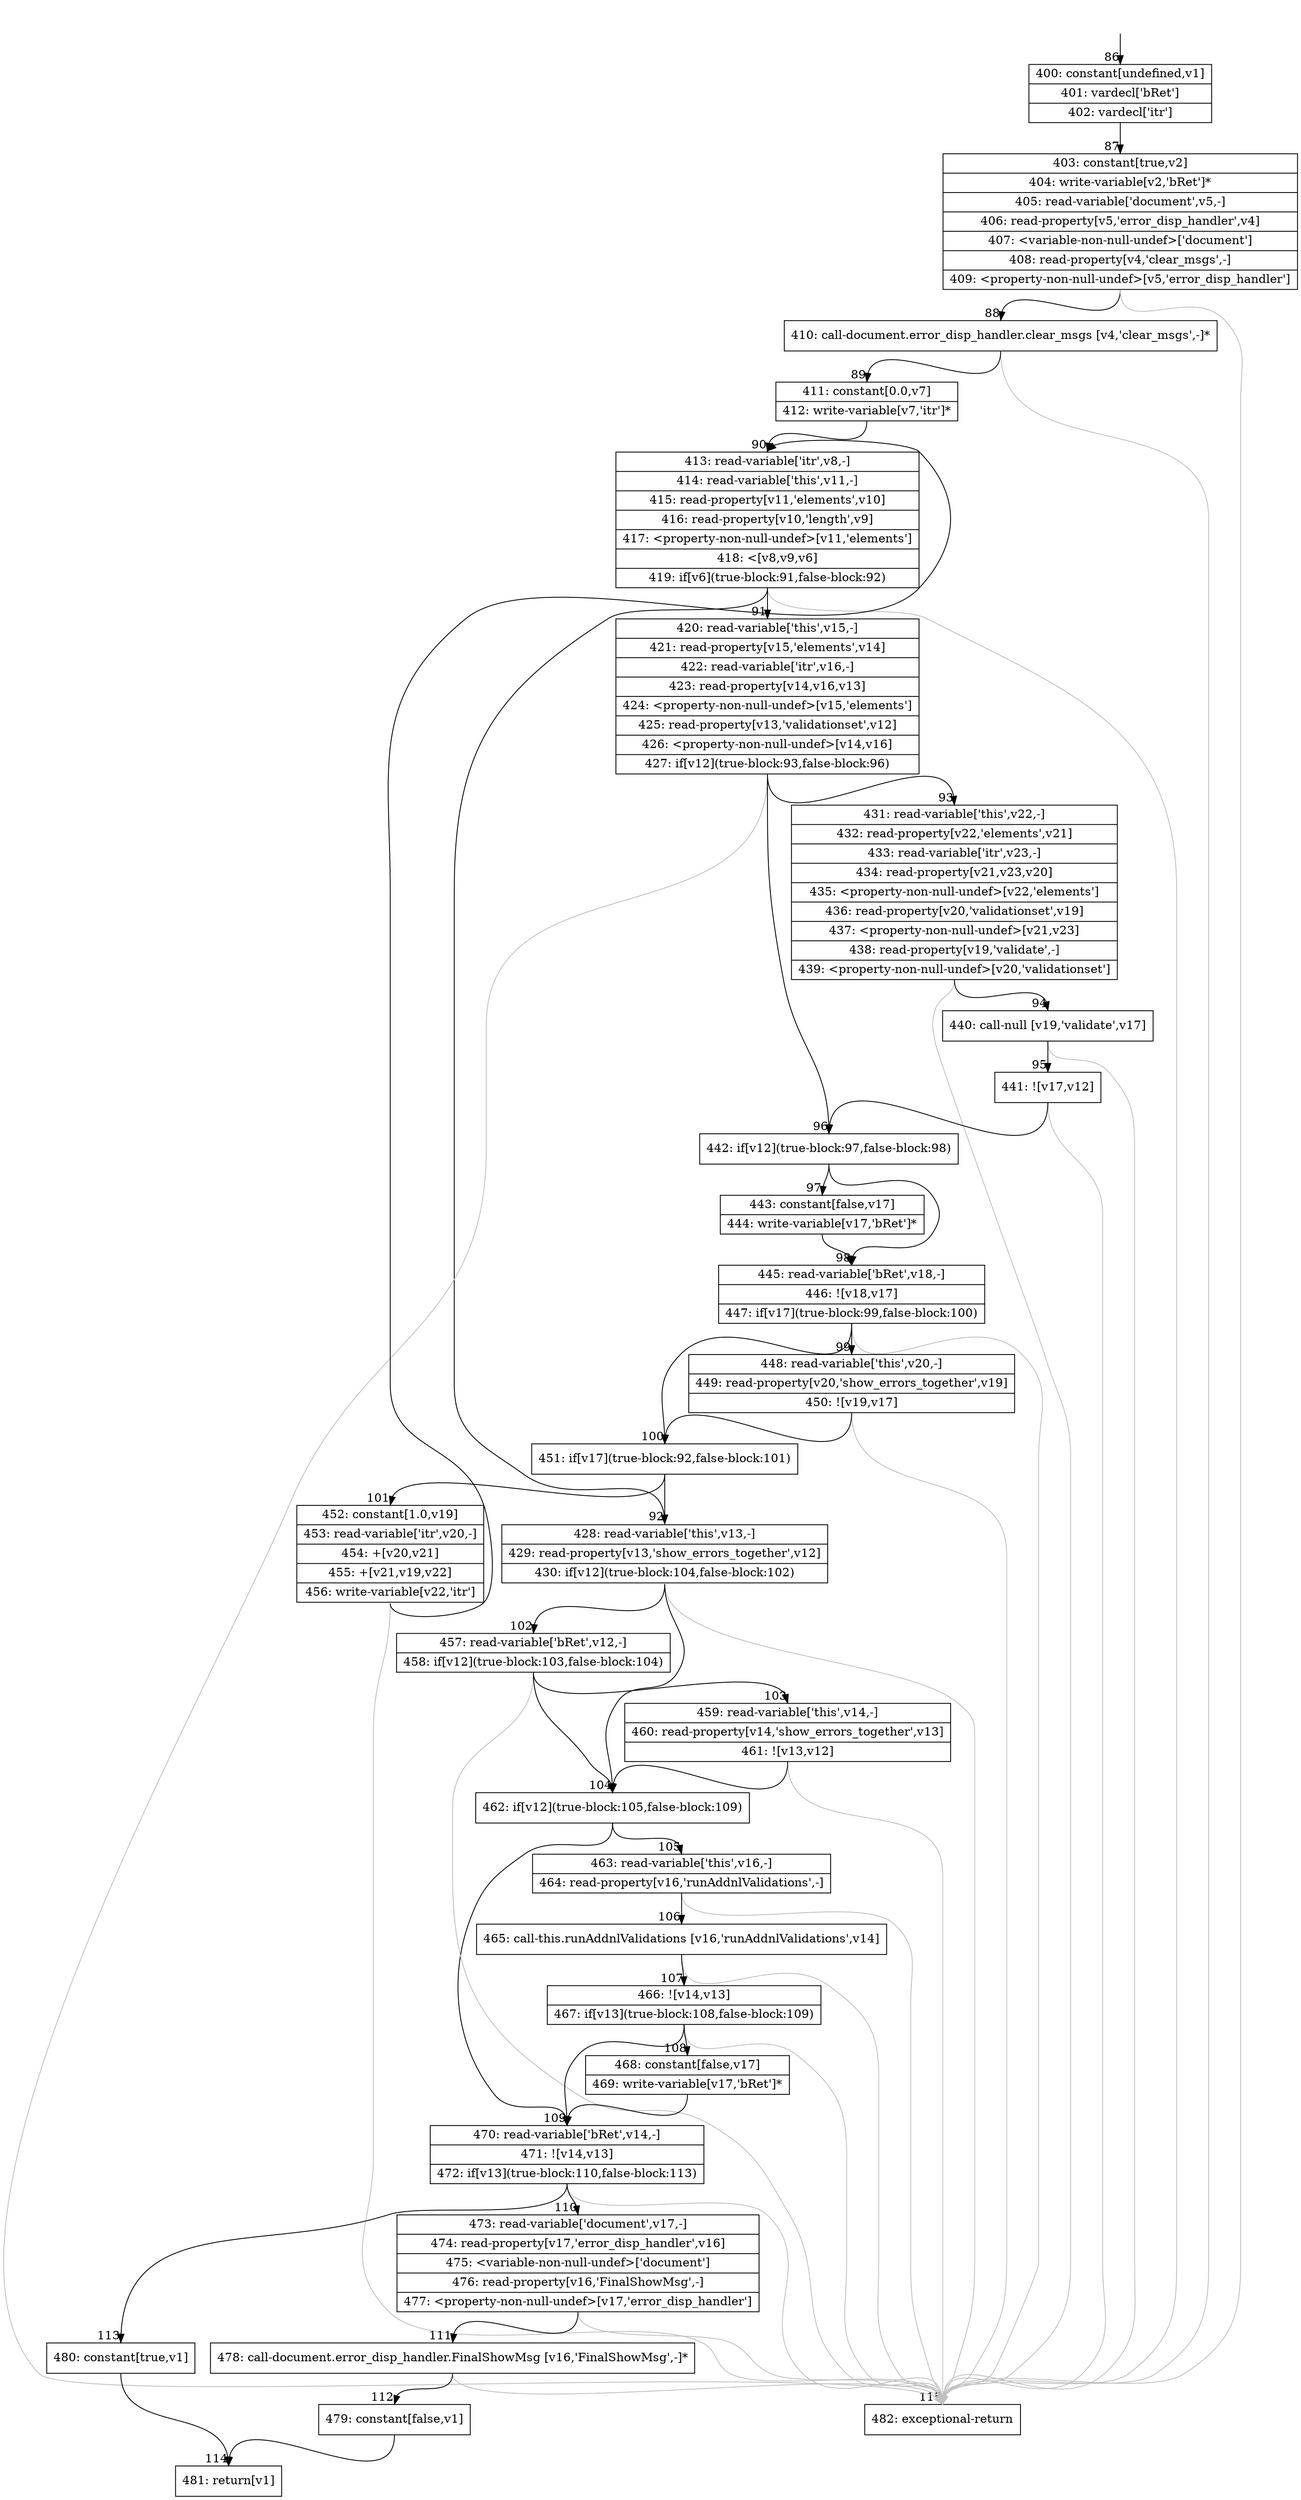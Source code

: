 digraph {
rankdir="TD"
BB_entry11[shape=none,label=""];
BB_entry11 -> BB86 [tailport=s, headport=n, headlabel="    86"]
BB86 [shape=record label="{400: constant[undefined,v1]|401: vardecl['bRet']|402: vardecl['itr']}" ] 
BB86 -> BB87 [tailport=s, headport=n, headlabel="      87"]
BB87 [shape=record label="{403: constant[true,v2]|404: write-variable[v2,'bRet']*|405: read-variable['document',v5,-]|406: read-property[v5,'error_disp_handler',v4]|407: \<variable-non-null-undef\>['document']|408: read-property[v4,'clear_msgs',-]|409: \<property-non-null-undef\>[v5,'error_disp_handler']}" ] 
BB87 -> BB88 [tailport=s, headport=n, headlabel="      88"]
BB87 -> BB115 [tailport=s, headport=n, color=gray, headlabel="      115"]
BB88 [shape=record label="{410: call-document.error_disp_handler.clear_msgs [v4,'clear_msgs',-]*}" ] 
BB88 -> BB89 [tailport=s, headport=n, headlabel="      89"]
BB88 -> BB115 [tailport=s, headport=n, color=gray]
BB89 [shape=record label="{411: constant[0.0,v7]|412: write-variable[v7,'itr']*}" ] 
BB89 -> BB90 [tailport=s, headport=n, headlabel="      90"]
BB90 [shape=record label="{413: read-variable['itr',v8,-]|414: read-variable['this',v11,-]|415: read-property[v11,'elements',v10]|416: read-property[v10,'length',v9]|417: \<property-non-null-undef\>[v11,'elements']|418: \<[v8,v9,v6]|419: if[v6](true-block:91,false-block:92)}" ] 
BB90 -> BB91 [tailport=s, headport=n, headlabel="      91"]
BB90 -> BB92 [tailport=s, headport=n, headlabel="      92"]
BB90 -> BB115 [tailport=s, headport=n, color=gray]
BB91 [shape=record label="{420: read-variable['this',v15,-]|421: read-property[v15,'elements',v14]|422: read-variable['itr',v16,-]|423: read-property[v14,v16,v13]|424: \<property-non-null-undef\>[v15,'elements']|425: read-property[v13,'validationset',v12]|426: \<property-non-null-undef\>[v14,v16]|427: if[v12](true-block:93,false-block:96)}" ] 
BB91 -> BB96 [tailport=s, headport=n, headlabel="      96"]
BB91 -> BB93 [tailport=s, headport=n, headlabel="      93"]
BB91 -> BB115 [tailport=s, headport=n, color=gray]
BB92 [shape=record label="{428: read-variable['this',v13,-]|429: read-property[v13,'show_errors_together',v12]|430: if[v12](true-block:104,false-block:102)}" ] 
BB92 -> BB104 [tailport=s, headport=n, headlabel="      104"]
BB92 -> BB102 [tailport=s, headport=n, headlabel="      102"]
BB92 -> BB115 [tailport=s, headport=n, color=gray]
BB93 [shape=record label="{431: read-variable['this',v22,-]|432: read-property[v22,'elements',v21]|433: read-variable['itr',v23,-]|434: read-property[v21,v23,v20]|435: \<property-non-null-undef\>[v22,'elements']|436: read-property[v20,'validationset',v19]|437: \<property-non-null-undef\>[v21,v23]|438: read-property[v19,'validate',-]|439: \<property-non-null-undef\>[v20,'validationset']}" ] 
BB93 -> BB94 [tailport=s, headport=n, headlabel="      94"]
BB93 -> BB115 [tailport=s, headport=n, color=gray]
BB94 [shape=record label="{440: call-null [v19,'validate',v17]}" ] 
BB94 -> BB95 [tailport=s, headport=n, headlabel="      95"]
BB94 -> BB115 [tailport=s, headport=n, color=gray]
BB95 [shape=record label="{441: ![v17,v12]}" ] 
BB95 -> BB96 [tailport=s, headport=n]
BB95 -> BB115 [tailport=s, headport=n, color=gray]
BB96 [shape=record label="{442: if[v12](true-block:97,false-block:98)}" ] 
BB96 -> BB97 [tailport=s, headport=n, headlabel="      97"]
BB96 -> BB98 [tailport=s, headport=n, headlabel="      98"]
BB97 [shape=record label="{443: constant[false,v17]|444: write-variable[v17,'bRet']*}" ] 
BB97 -> BB98 [tailport=s, headport=n]
BB98 [shape=record label="{445: read-variable['bRet',v18,-]|446: ![v18,v17]|447: if[v17](true-block:99,false-block:100)}" ] 
BB98 -> BB100 [tailport=s, headport=n, headlabel="      100"]
BB98 -> BB99 [tailport=s, headport=n, headlabel="      99"]
BB98 -> BB115 [tailport=s, headport=n, color=gray]
BB99 [shape=record label="{448: read-variable['this',v20,-]|449: read-property[v20,'show_errors_together',v19]|450: ![v19,v17]}" ] 
BB99 -> BB100 [tailport=s, headport=n]
BB99 -> BB115 [tailport=s, headport=n, color=gray]
BB100 [shape=record label="{451: if[v17](true-block:92,false-block:101)}" ] 
BB100 -> BB92 [tailport=s, headport=n]
BB100 -> BB101 [tailport=s, headport=n, headlabel="      101"]
BB101 [shape=record label="{452: constant[1.0,v19]|453: read-variable['itr',v20,-]|454: +[v20,v21]|455: +[v21,v19,v22]|456: write-variable[v22,'itr']}" ] 
BB101 -> BB90 [tailport=s, headport=n]
BB101 -> BB115 [tailport=s, headport=n, color=gray]
BB102 [shape=record label="{457: read-variable['bRet',v12,-]|458: if[v12](true-block:103,false-block:104)}" ] 
BB102 -> BB104 [tailport=s, headport=n]
BB102 -> BB103 [tailport=s, headport=n, headlabel="      103"]
BB102 -> BB115 [tailport=s, headport=n, color=gray]
BB103 [shape=record label="{459: read-variable['this',v14,-]|460: read-property[v14,'show_errors_together',v13]|461: ![v13,v12]}" ] 
BB103 -> BB104 [tailport=s, headport=n]
BB103 -> BB115 [tailport=s, headport=n, color=gray]
BB104 [shape=record label="{462: if[v12](true-block:105,false-block:109)}" ] 
BB104 -> BB105 [tailport=s, headport=n, headlabel="      105"]
BB104 -> BB109 [tailport=s, headport=n, headlabel="      109"]
BB105 [shape=record label="{463: read-variable['this',v16,-]|464: read-property[v16,'runAddnlValidations',-]}" ] 
BB105 -> BB106 [tailport=s, headport=n, headlabel="      106"]
BB105 -> BB115 [tailport=s, headport=n, color=gray]
BB106 [shape=record label="{465: call-this.runAddnlValidations [v16,'runAddnlValidations',v14]}" ] 
BB106 -> BB107 [tailport=s, headport=n, headlabel="      107"]
BB106 -> BB115 [tailport=s, headport=n, color=gray]
BB107 [shape=record label="{466: ![v14,v13]|467: if[v13](true-block:108,false-block:109)}" ] 
BB107 -> BB108 [tailport=s, headport=n, headlabel="      108"]
BB107 -> BB109 [tailport=s, headport=n]
BB107 -> BB115 [tailport=s, headport=n, color=gray]
BB108 [shape=record label="{468: constant[false,v17]|469: write-variable[v17,'bRet']*}" ] 
BB108 -> BB109 [tailport=s, headport=n]
BB109 [shape=record label="{470: read-variable['bRet',v14,-]|471: ![v14,v13]|472: if[v13](true-block:110,false-block:113)}" ] 
BB109 -> BB110 [tailport=s, headport=n, headlabel="      110"]
BB109 -> BB113 [tailport=s, headport=n, headlabel="      113"]
BB109 -> BB115 [tailport=s, headport=n, color=gray]
BB110 [shape=record label="{473: read-variable['document',v17,-]|474: read-property[v17,'error_disp_handler',v16]|475: \<variable-non-null-undef\>['document']|476: read-property[v16,'FinalShowMsg',-]|477: \<property-non-null-undef\>[v17,'error_disp_handler']}" ] 
BB110 -> BB111 [tailport=s, headport=n, headlabel="      111"]
BB110 -> BB115 [tailport=s, headport=n, color=gray]
BB111 [shape=record label="{478: call-document.error_disp_handler.FinalShowMsg [v16,'FinalShowMsg',-]*}" ] 
BB111 -> BB112 [tailport=s, headport=n, headlabel="      112"]
BB111 -> BB115 [tailport=s, headport=n, color=gray]
BB112 [shape=record label="{479: constant[false,v1]}" ] 
BB112 -> BB114 [tailport=s, headport=n, headlabel="      114"]
BB113 [shape=record label="{480: constant[true,v1]}" ] 
BB113 -> BB114 [tailport=s, headport=n]
BB114 [shape=record label="{481: return[v1]}" ] 
BB115 [shape=record label="{482: exceptional-return}" ] 
//#$~ 184
}
